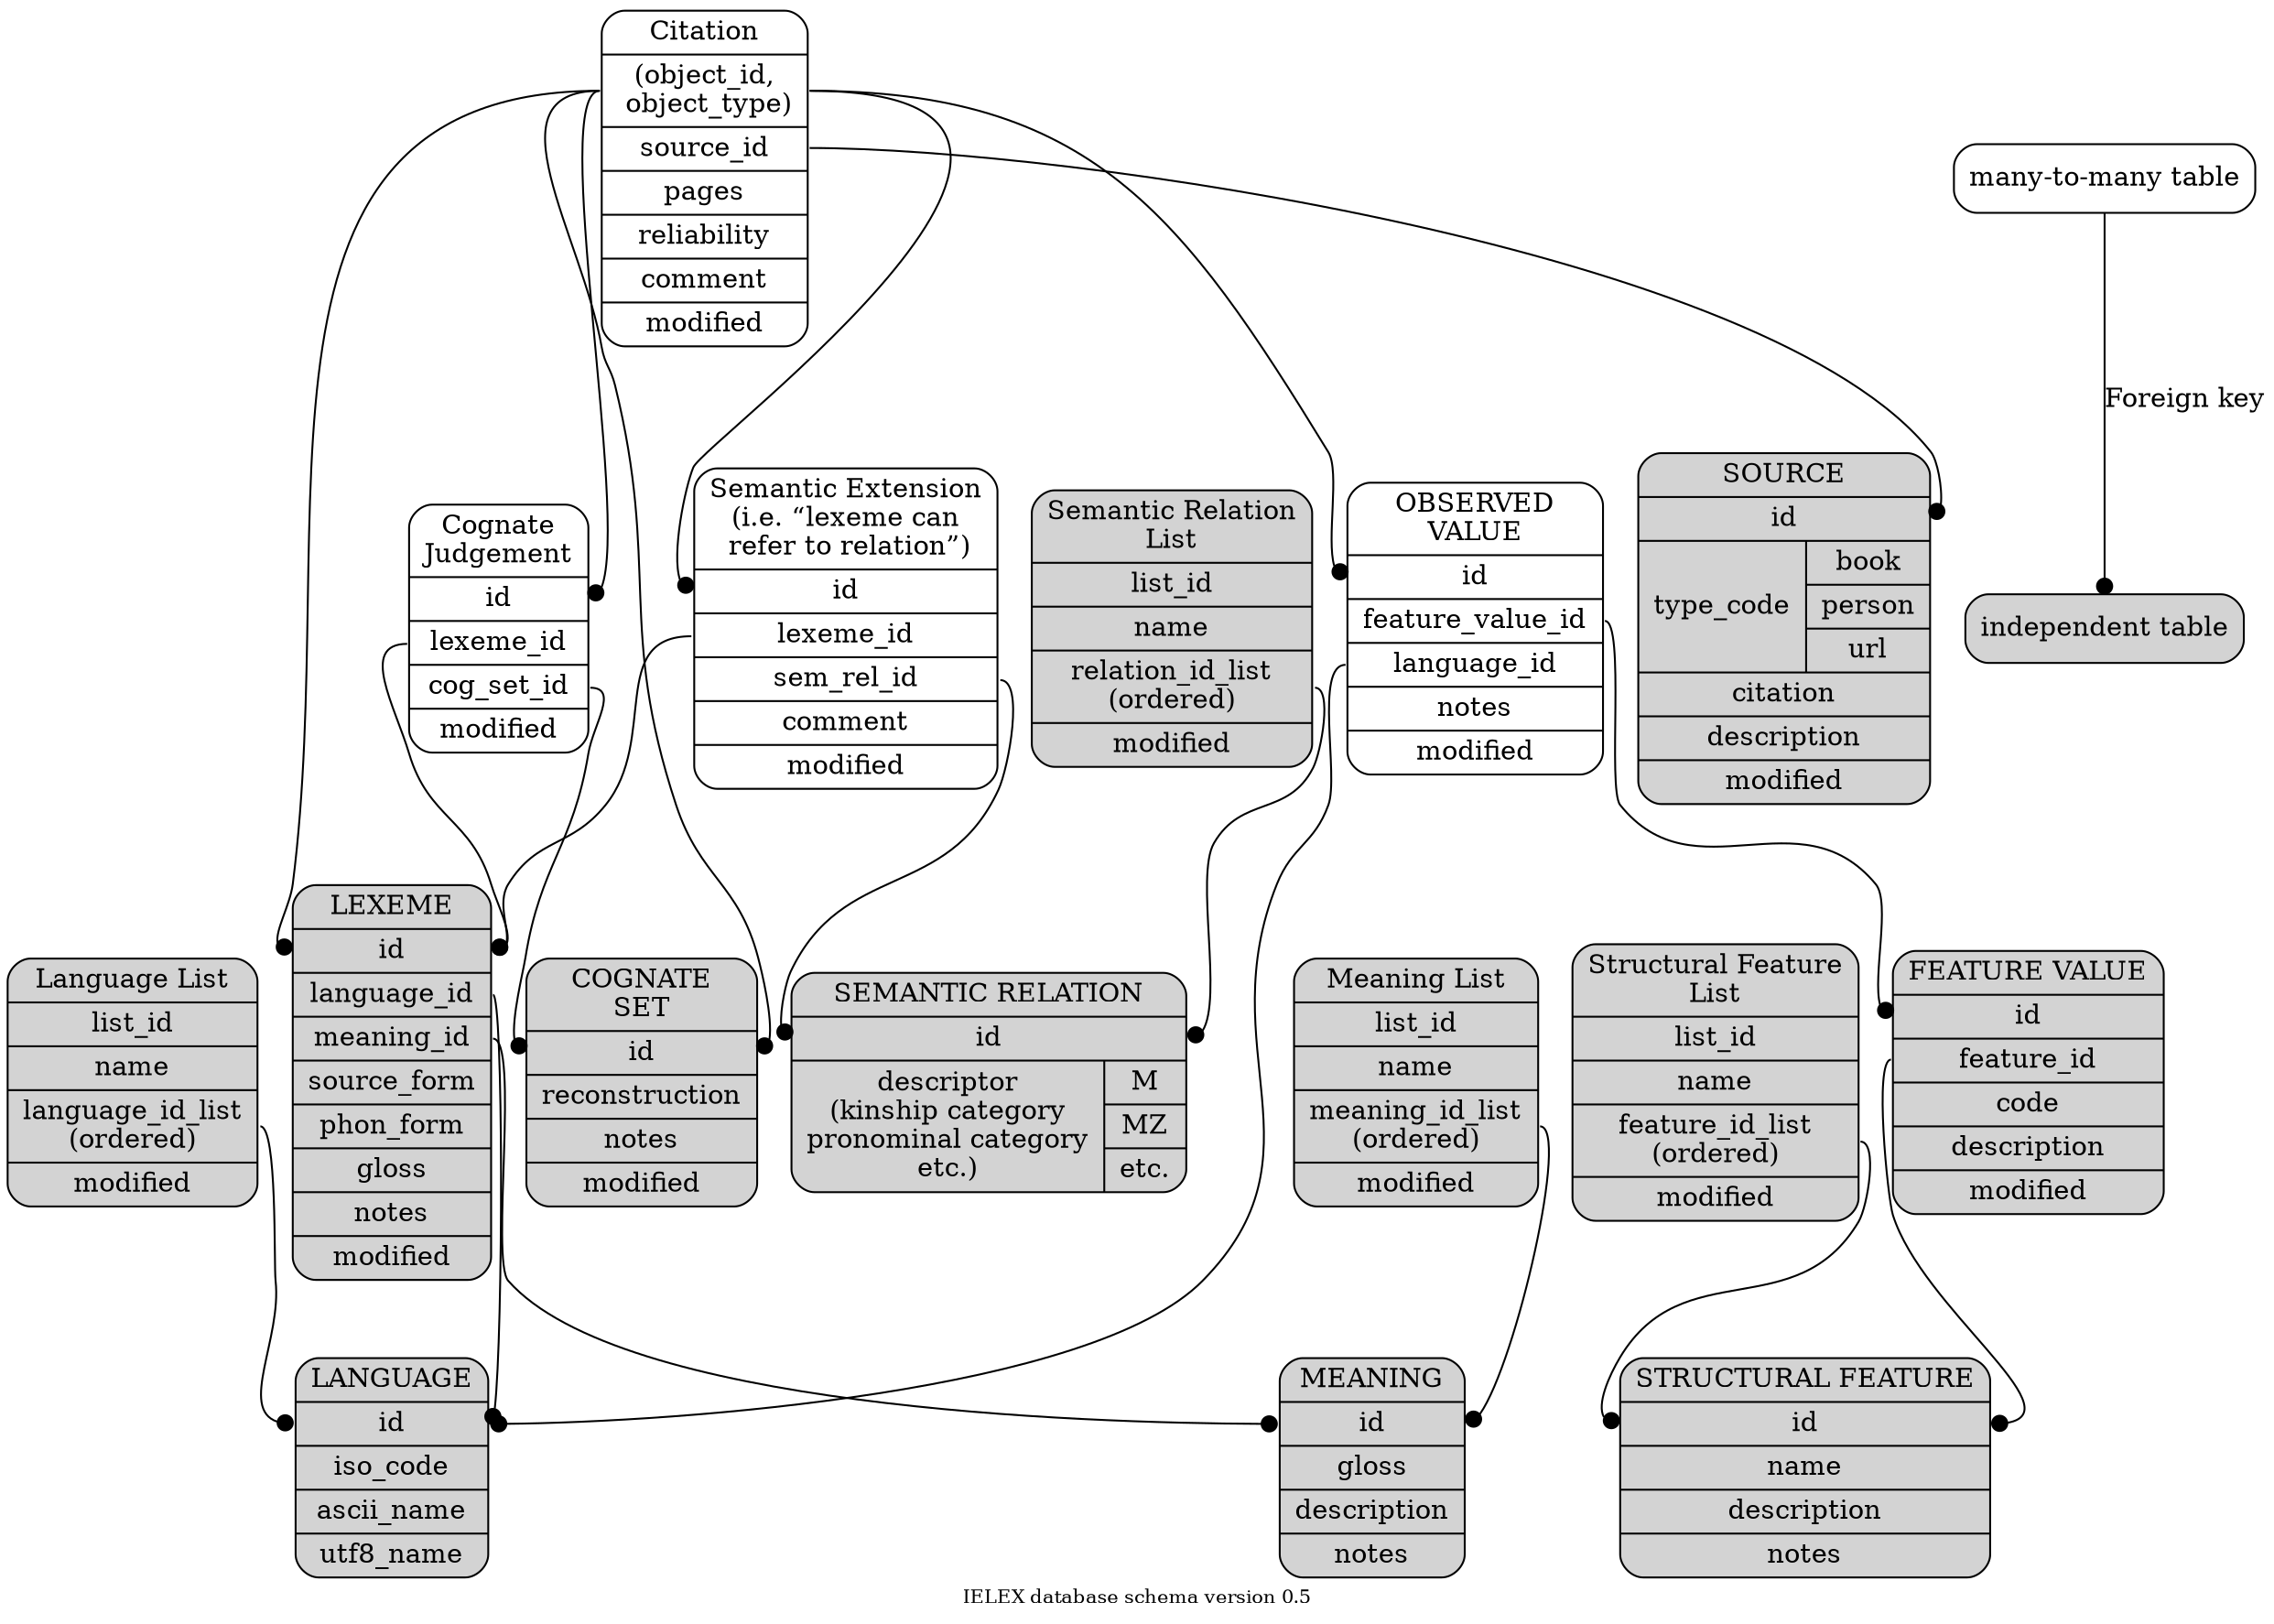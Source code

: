 digraph g { // neato -Tpdf -O database_structure.dot
  ordering=out;
  fontsize=10;
  overlap=scale;
  splines=true;
  sep=0.2;
  ratio=0.7;
  label="IELEX database schema version 0.5";
  node [shape=Mrecord];
  edge [arrowhead=dot];

  // 0
  feature_list [pos="0,3.5!", style=filled,
	label="{Structural Feature\nList | list_id | name |<fid> feature_id_list\n(ordered) | modified }"];
  language_list [pos="0,2!", style=filled,
        label="{Language List | list_id | name |<lid> language_id_list\n(ordered) | modified }"];
  meaning_list [pos="0,1!", style=filled,
        label="{Meaning List | list_id | name |<mid> meaning_id_list\n(ordered) | modified }"];
  relation_list [pos="0,0!", style=filled,
    	   label="{Semantic Relation\nList | list_id | name |<rid> relation_id_list\n(ordered) | modified }"];
  // object_list [pos="0,1!", style=filled,
  //	label="{Ordered\n Object List | list_id | name |<oid> (object_id_list,\n  object_type) | modified }"];

  // 1
  feature [pos="1,3.5!",style=filled,
	label="{STRUCTURAL FEATURE |<id> id | name | description | notes }"];
  language [pos="1,2!",style=filled,
	label="{LANGUAGE |<id> id | iso_code | ascii_name | utf8_name }"];
  meaning [pos="1,1!",style=filled,
	label="{MEANING |<id> id | gloss | description | notes }"];
  relation [pos="1,0!",style=filled,
	label="{SEMANTIC RELATION | <id> id |{descriptor\n(kinship category\npronominal category\netc.) |{M | MZ | etc.}}}"];

  // 2
  feature_value [pos="2.5,4!",style=filled,
	label="{FEATURE VALUE |<id> id |<fid> feature_id | code | description | modified }"];
  lexeme [pos="2,1!",style=filled,
	label="{LEXEME |<id> id |<lid> language_id |<mid> meaning_id | source_form | phon_form | gloss | notes | modified }"];

  // 3

  judgement [pos="3,3!",
	label="{Cognate\nJudgement |<id> id |<fid> lexeme_id |<cid> cog_set_id | modified }"];
  semantic_extension [pos="3.5,0.5!",
	label="{Semantic Extension\n(i.e. “lexeme can\n  refer to relation”) |<id> id |<fid> lexeme_id |<bid> sem_rel_id |  comment | modified }"];

  // 4

  observed_value [pos="4,4!",
	label="{OBSERVED\nVALUE |<id> id |<fid> feature_value_id |<lid> language_id | notes | modified }"];
  cogset [pos="4,2!",style=filled,
	label="{COGNATE\nSET |<id> id | reconstruction | notes | modified }"];

  // 5
  citation [pos="5,1.5!",
	label="{Citation |<oid> (object_id,\n  object_type) |<sid> source_id | pages | reliability | comment | modified}"];

  // 6
  source [pos="6,1.5!",style=filled,
	label="{SOURCE |<id> id |{type_code |{book | person | url}}|  citation | description | modified }"];

  // key
  key1 [pos="4.5,0!", label="independent table", style=filled];
  key2 [pos="6,0!", label="many-to-many table"];
  key2 -> key1 [label="Foreign key"];

  // edges
  lexeme:lid -> language:id;
  lexeme:mid -> meaning:id;
  judgement:fid -> lexeme:id [weight=8]; 
  judgement:cid -> cogset:id [weight=8];
  semantic_extension:fid -> lexeme:id;
  semantic_extension:bid -> relation:id;
  observed_value:lid -> language:id
  observed_value:fid -> feature_value:id
  feature_value:fid -> feature:id

  citation:oid -> lexeme:id;
  citation:oid -> judgement:id;
  citation:oid -> cogset:id;
  citation:oid -> semantic_extension:id;
  citation:oid -> observed_value:id
  citation:sid -> source:id;

  // object_list:oid -> language:id;
  // object_list:oid -> meaning:id;
  // object_list:oid -> relation:id
  language_list:lid -> language:id;
  meaning_list:mid -> meaning:id;
  relation_list:rid -> relation:id
  feature_list:fid -> feature:id
}
